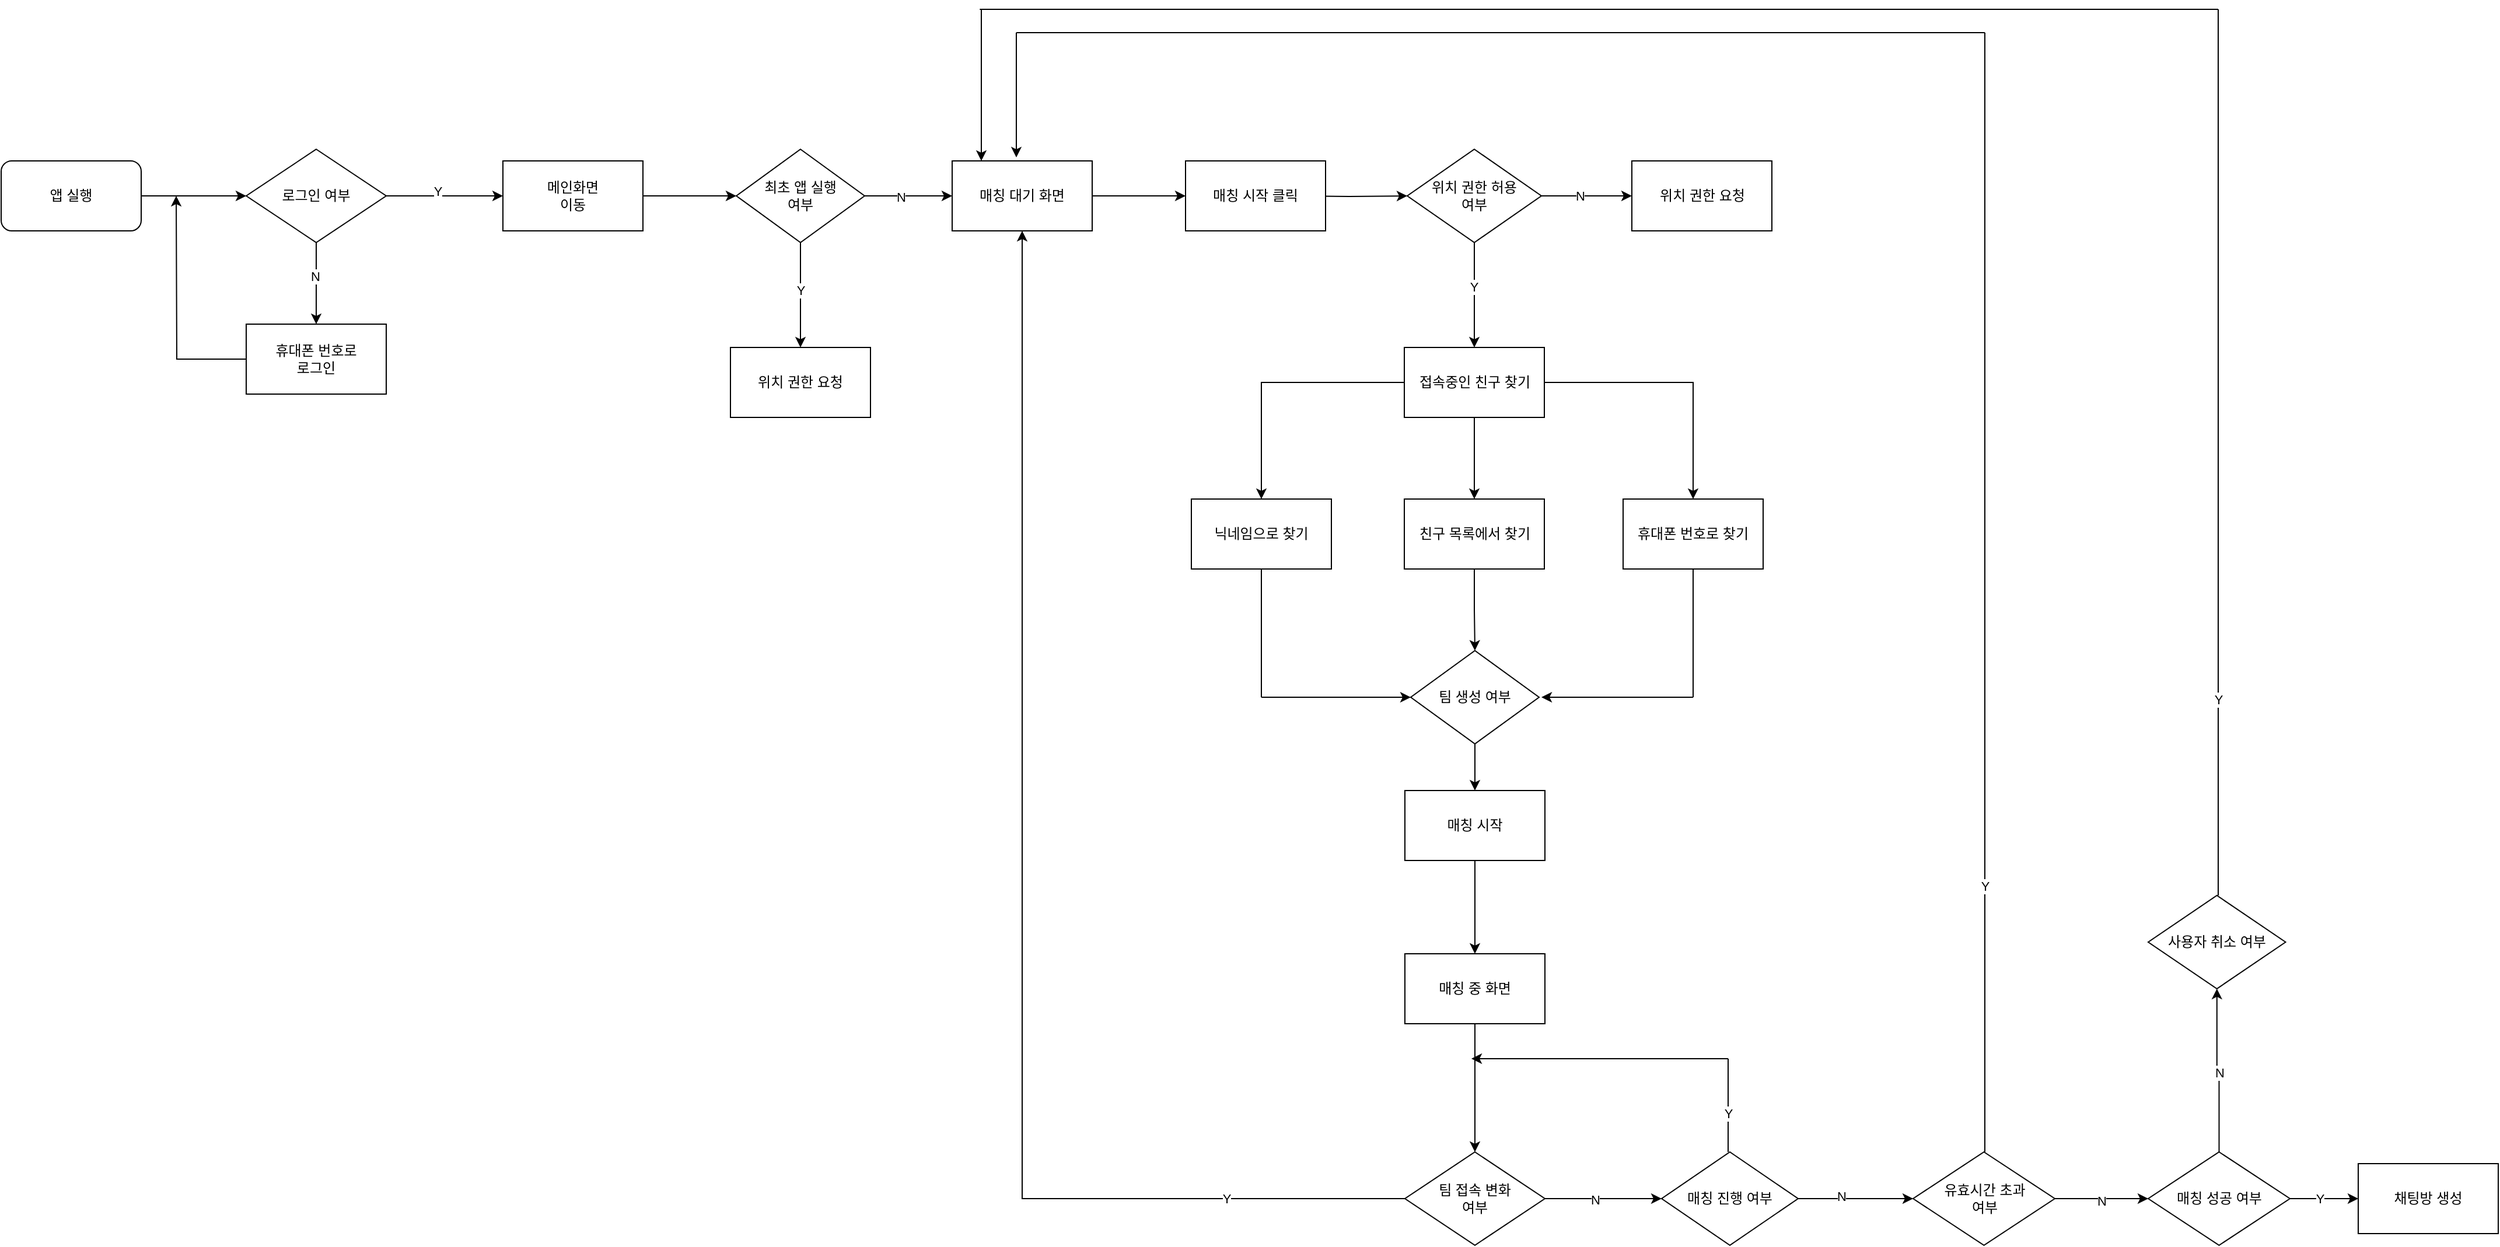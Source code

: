<mxfile version="22.1.3" type="github">
  <diagram name="페이지-1" id="e5oMKRUOVlU3u5aCqrZI">
    <mxGraphModel dx="792" dy="2183" grid="1" gridSize="10" guides="1" tooltips="1" connect="1" arrows="1" fold="1" page="1" pageScale="1" pageWidth="827" pageHeight="1169" math="0" shadow="0">
      <root>
        <mxCell id="0" />
        <mxCell id="1" parent="0" />
        <mxCell id="I8BUf6Ba05-fsz5HOskR-6" style="edgeStyle=orthogonalEdgeStyle;rounded=0;orthogonalLoop=1;jettySize=auto;html=1;entryX=0;entryY=0.5;entryDx=0;entryDy=0;" parent="1" source="I8BUf6Ba05-fsz5HOskR-1" target="I8BUf6Ba05-fsz5HOskR-2" edge="1">
          <mxGeometry relative="1" as="geometry" />
        </mxCell>
        <mxCell id="I8BUf6Ba05-fsz5HOskR-1" value="앱 실행" style="rounded=1;whiteSpace=wrap;html=1;" parent="1" vertex="1">
          <mxGeometry x="100" y="150" width="120" height="60" as="geometry" />
        </mxCell>
        <mxCell id="I8BUf6Ba05-fsz5HOskR-2" value="로그인 여부" style="rhombus;whiteSpace=wrap;html=1;" parent="1" vertex="1">
          <mxGeometry x="310" y="140" width="120" height="80" as="geometry" />
        </mxCell>
        <mxCell id="I8BUf6Ba05-fsz5HOskR-3" value="" style="endArrow=classic;html=1;rounded=0;" parent="1" edge="1">
          <mxGeometry width="50" height="50" relative="1" as="geometry">
            <mxPoint x="370" y="220" as="sourcePoint" />
            <mxPoint x="370" y="290" as="targetPoint" />
          </mxGeometry>
        </mxCell>
        <mxCell id="I8BUf6Ba05-fsz5HOskR-9" value="N" style="edgeLabel;html=1;align=center;verticalAlign=middle;resizable=0;points=[];" parent="I8BUf6Ba05-fsz5HOskR-3" vertex="1" connectable="0">
          <mxGeometry x="-0.171" y="-3" relative="1" as="geometry">
            <mxPoint x="2" as="offset" />
          </mxGeometry>
        </mxCell>
        <mxCell id="I8BUf6Ba05-fsz5HOskR-4" value="" style="endArrow=classic;html=1;rounded=0;" parent="1" edge="1">
          <mxGeometry width="50" height="50" relative="1" as="geometry">
            <mxPoint x="430" y="180" as="sourcePoint" />
            <mxPoint x="530" y="180" as="targetPoint" />
          </mxGeometry>
        </mxCell>
        <mxCell id="I8BUf6Ba05-fsz5HOskR-8" value="Y" style="edgeLabel;html=1;align=center;verticalAlign=middle;resizable=0;points=[];" parent="I8BUf6Ba05-fsz5HOskR-4" vertex="1" connectable="0">
          <mxGeometry x="-0.12" y="4" relative="1" as="geometry">
            <mxPoint as="offset" />
          </mxGeometry>
        </mxCell>
        <mxCell id="XiqiXXjmQKmeYjPqb1oR-11" style="edgeStyle=orthogonalEdgeStyle;rounded=0;orthogonalLoop=1;jettySize=auto;html=1;" edge="1" parent="1" source="I8BUf6Ba05-fsz5HOskR-7">
          <mxGeometry relative="1" as="geometry">
            <mxPoint x="250" y="180" as="targetPoint" />
          </mxGeometry>
        </mxCell>
        <mxCell id="I8BUf6Ba05-fsz5HOskR-7" value="휴대폰 번호로&lt;br&gt;로그인" style="rounded=0;whiteSpace=wrap;html=1;" parent="1" vertex="1">
          <mxGeometry x="310" y="290" width="120" height="60" as="geometry" />
        </mxCell>
        <mxCell id="XiqiXXjmQKmeYjPqb1oR-6" style="edgeStyle=orthogonalEdgeStyle;rounded=0;orthogonalLoop=1;jettySize=auto;html=1;entryX=0;entryY=0.5;entryDx=0;entryDy=0;" edge="1" parent="1" source="I8BUf6Ba05-fsz5HOskR-10">
          <mxGeometry relative="1" as="geometry">
            <mxPoint x="730" y="180" as="targetPoint" />
          </mxGeometry>
        </mxCell>
        <mxCell id="I8BUf6Ba05-fsz5HOskR-10" value="메인화면&lt;br&gt;이동" style="rounded=0;whiteSpace=wrap;html=1;" parent="1" vertex="1">
          <mxGeometry x="530" y="150" width="120" height="60" as="geometry" />
        </mxCell>
        <mxCell id="XiqiXXjmQKmeYjPqb1oR-18" value="" style="edgeStyle=orthogonalEdgeStyle;rounded=0;orthogonalLoop=1;jettySize=auto;html=1;" edge="1" parent="1" source="XiqiXXjmQKmeYjPqb1oR-16" target="XiqiXXjmQKmeYjPqb1oR-17">
          <mxGeometry relative="1" as="geometry" />
        </mxCell>
        <mxCell id="XiqiXXjmQKmeYjPqb1oR-19" value="Y" style="edgeLabel;html=1;align=center;verticalAlign=middle;resizable=0;points=[];" vertex="1" connectable="0" parent="XiqiXXjmQKmeYjPqb1oR-18">
          <mxGeometry x="-0.089" relative="1" as="geometry">
            <mxPoint as="offset" />
          </mxGeometry>
        </mxCell>
        <mxCell id="XiqiXXjmQKmeYjPqb1oR-21" value="" style="edgeStyle=orthogonalEdgeStyle;rounded=0;orthogonalLoop=1;jettySize=auto;html=1;" edge="1" parent="1" source="XiqiXXjmQKmeYjPqb1oR-16" target="XiqiXXjmQKmeYjPqb1oR-20">
          <mxGeometry relative="1" as="geometry" />
        </mxCell>
        <mxCell id="XiqiXXjmQKmeYjPqb1oR-22" value="N" style="edgeLabel;html=1;align=center;verticalAlign=middle;resizable=0;points=[];" vertex="1" connectable="0" parent="XiqiXXjmQKmeYjPqb1oR-21">
          <mxGeometry x="-0.173" y="-1" relative="1" as="geometry">
            <mxPoint as="offset" />
          </mxGeometry>
        </mxCell>
        <mxCell id="XiqiXXjmQKmeYjPqb1oR-16" value="최초 앱 실행&lt;br&gt;여부" style="rhombus;whiteSpace=wrap;html=1;" vertex="1" parent="1">
          <mxGeometry x="730" y="140" width="110" height="80" as="geometry" />
        </mxCell>
        <mxCell id="XiqiXXjmQKmeYjPqb1oR-17" value="위치 권한 요청" style="whiteSpace=wrap;html=1;" vertex="1" parent="1">
          <mxGeometry x="725" y="310" width="120" height="60" as="geometry" />
        </mxCell>
        <mxCell id="XiqiXXjmQKmeYjPqb1oR-24" value="" style="edgeStyle=orthogonalEdgeStyle;rounded=0;orthogonalLoop=1;jettySize=auto;html=1;" edge="1" parent="1" target="XiqiXXjmQKmeYjPqb1oR-23">
          <mxGeometry relative="1" as="geometry">
            <mxPoint x="1205" y="180" as="sourcePoint" />
          </mxGeometry>
        </mxCell>
        <mxCell id="XiqiXXjmQKmeYjPqb1oR-72" value="" style="edgeStyle=orthogonalEdgeStyle;rounded=0;orthogonalLoop=1;jettySize=auto;html=1;" edge="1" parent="1" source="XiqiXXjmQKmeYjPqb1oR-20" target="XiqiXXjmQKmeYjPqb1oR-71">
          <mxGeometry relative="1" as="geometry" />
        </mxCell>
        <mxCell id="XiqiXXjmQKmeYjPqb1oR-20" value="매칭 대기 화면" style="whiteSpace=wrap;html=1;" vertex="1" parent="1">
          <mxGeometry x="915" y="150" width="120" height="60" as="geometry" />
        </mxCell>
        <mxCell id="XiqiXXjmQKmeYjPqb1oR-26" value="" style="edgeStyle=orthogonalEdgeStyle;rounded=0;orthogonalLoop=1;jettySize=auto;html=1;" edge="1" parent="1" source="XiqiXXjmQKmeYjPqb1oR-23" target="XiqiXXjmQKmeYjPqb1oR-25">
          <mxGeometry relative="1" as="geometry" />
        </mxCell>
        <mxCell id="XiqiXXjmQKmeYjPqb1oR-30" value="N" style="edgeLabel;html=1;align=center;verticalAlign=middle;resizable=0;points=[];" vertex="1" connectable="0" parent="XiqiXXjmQKmeYjPqb1oR-26">
          <mxGeometry x="-0.148" relative="1" as="geometry">
            <mxPoint as="offset" />
          </mxGeometry>
        </mxCell>
        <mxCell id="XiqiXXjmQKmeYjPqb1oR-33" value="" style="edgeStyle=orthogonalEdgeStyle;rounded=0;orthogonalLoop=1;jettySize=auto;html=1;" edge="1" parent="1" source="XiqiXXjmQKmeYjPqb1oR-23" target="XiqiXXjmQKmeYjPqb1oR-32">
          <mxGeometry relative="1" as="geometry" />
        </mxCell>
        <mxCell id="XiqiXXjmQKmeYjPqb1oR-34" value="Y" style="edgeLabel;html=1;align=center;verticalAlign=middle;resizable=0;points=[];" vertex="1" connectable="0" parent="XiqiXXjmQKmeYjPqb1oR-33">
          <mxGeometry x="-0.156" y="-3" relative="1" as="geometry">
            <mxPoint x="2" as="offset" />
          </mxGeometry>
        </mxCell>
        <mxCell id="XiqiXXjmQKmeYjPqb1oR-23" value="위치 권한 허용&lt;br&gt;여부" style="rhombus;whiteSpace=wrap;html=1;" vertex="1" parent="1">
          <mxGeometry x="1305" y="140" width="115" height="80" as="geometry" />
        </mxCell>
        <mxCell id="XiqiXXjmQKmeYjPqb1oR-25" value="위치 권한 요청" style="whiteSpace=wrap;html=1;" vertex="1" parent="1">
          <mxGeometry x="1497.5" y="150" width="120" height="60" as="geometry" />
        </mxCell>
        <mxCell id="XiqiXXjmQKmeYjPqb1oR-41" style="edgeStyle=orthogonalEdgeStyle;rounded=0;orthogonalLoop=1;jettySize=auto;html=1;entryX=0.5;entryY=0;entryDx=0;entryDy=0;" edge="1" parent="1" source="XiqiXXjmQKmeYjPqb1oR-32" target="XiqiXXjmQKmeYjPqb1oR-39">
          <mxGeometry relative="1" as="geometry" />
        </mxCell>
        <mxCell id="XiqiXXjmQKmeYjPqb1oR-42" style="edgeStyle=orthogonalEdgeStyle;rounded=0;orthogonalLoop=1;jettySize=auto;html=1;entryX=0.5;entryY=0;entryDx=0;entryDy=0;" edge="1" parent="1" source="XiqiXXjmQKmeYjPqb1oR-32" target="XiqiXXjmQKmeYjPqb1oR-38">
          <mxGeometry relative="1" as="geometry" />
        </mxCell>
        <mxCell id="XiqiXXjmQKmeYjPqb1oR-43" style="edgeStyle=orthogonalEdgeStyle;rounded=0;orthogonalLoop=1;jettySize=auto;html=1;entryX=0.5;entryY=0;entryDx=0;entryDy=0;" edge="1" parent="1" source="XiqiXXjmQKmeYjPqb1oR-32" target="XiqiXXjmQKmeYjPqb1oR-40">
          <mxGeometry relative="1" as="geometry" />
        </mxCell>
        <mxCell id="XiqiXXjmQKmeYjPqb1oR-32" value="접속중인 친구 찾기" style="whiteSpace=wrap;html=1;" vertex="1" parent="1">
          <mxGeometry x="1302.5" y="310" width="120" height="60" as="geometry" />
        </mxCell>
        <mxCell id="XiqiXXjmQKmeYjPqb1oR-51" style="edgeStyle=orthogonalEdgeStyle;rounded=0;orthogonalLoop=1;jettySize=auto;html=1;entryX=0.5;entryY=0;entryDx=0;entryDy=0;" edge="1" parent="1" source="XiqiXXjmQKmeYjPqb1oR-38" target="XiqiXXjmQKmeYjPqb1oR-44">
          <mxGeometry relative="1" as="geometry" />
        </mxCell>
        <mxCell id="XiqiXXjmQKmeYjPqb1oR-38" value="친구 목록에서 찾기" style="rounded=0;whiteSpace=wrap;html=1;" vertex="1" parent="1">
          <mxGeometry x="1302.5" y="440" width="120" height="60" as="geometry" />
        </mxCell>
        <mxCell id="XiqiXXjmQKmeYjPqb1oR-39" value="닉네임으로 찾기" style="rounded=0;whiteSpace=wrap;html=1;" vertex="1" parent="1">
          <mxGeometry x="1120" y="440" width="120" height="60" as="geometry" />
        </mxCell>
        <mxCell id="XiqiXXjmQKmeYjPqb1oR-40" value="휴대폰 번호로 찾기" style="rounded=0;whiteSpace=wrap;html=1;" vertex="1" parent="1">
          <mxGeometry x="1490" y="440" width="120" height="60" as="geometry" />
        </mxCell>
        <mxCell id="XiqiXXjmQKmeYjPqb1oR-60" style="edgeStyle=orthogonalEdgeStyle;rounded=0;orthogonalLoop=1;jettySize=auto;html=1;entryX=0.5;entryY=0;entryDx=0;entryDy=0;" edge="1" parent="1" source="XiqiXXjmQKmeYjPqb1oR-44">
          <mxGeometry relative="1" as="geometry">
            <mxPoint x="1363" y="690" as="targetPoint" />
          </mxGeometry>
        </mxCell>
        <mxCell id="XiqiXXjmQKmeYjPqb1oR-44" value="팀 생성 여부" style="rhombus;whiteSpace=wrap;html=1;" vertex="1" parent="1">
          <mxGeometry x="1308" y="570" width="110" height="80" as="geometry" />
        </mxCell>
        <mxCell id="XiqiXXjmQKmeYjPqb1oR-48" value="" style="endArrow=none;html=1;rounded=0;" edge="1" parent="1">
          <mxGeometry width="50" height="50" relative="1" as="geometry">
            <mxPoint x="1180" y="610" as="sourcePoint" />
            <mxPoint x="1180" y="500" as="targetPoint" />
          </mxGeometry>
        </mxCell>
        <mxCell id="XiqiXXjmQKmeYjPqb1oR-49" value="" style="endArrow=classic;html=1;rounded=0;entryX=0;entryY=0.5;entryDx=0;entryDy=0;" edge="1" parent="1" target="XiqiXXjmQKmeYjPqb1oR-44">
          <mxGeometry width="50" height="50" relative="1" as="geometry">
            <mxPoint x="1180" y="610" as="sourcePoint" />
            <mxPoint x="1230" y="590" as="targetPoint" />
          </mxGeometry>
        </mxCell>
        <mxCell id="XiqiXXjmQKmeYjPqb1oR-53" value="" style="endArrow=none;html=1;rounded=0;" edge="1" parent="1">
          <mxGeometry width="50" height="50" relative="1" as="geometry">
            <mxPoint x="1550" y="610" as="sourcePoint" />
            <mxPoint x="1550" y="500" as="targetPoint" />
          </mxGeometry>
        </mxCell>
        <mxCell id="XiqiXXjmQKmeYjPqb1oR-54" value="" style="endArrow=classic;html=1;rounded=0;" edge="1" parent="1">
          <mxGeometry width="50" height="50" relative="1" as="geometry">
            <mxPoint x="1550" y="610" as="sourcePoint" />
            <mxPoint x="1420" y="610" as="targetPoint" />
          </mxGeometry>
        </mxCell>
        <mxCell id="XiqiXXjmQKmeYjPqb1oR-79" value="" style="edgeStyle=orthogonalEdgeStyle;rounded=0;orthogonalLoop=1;jettySize=auto;html=1;" edge="1" parent="1" source="XiqiXXjmQKmeYjPqb1oR-56" target="XiqiXXjmQKmeYjPqb1oR-78">
          <mxGeometry relative="1" as="geometry" />
        </mxCell>
        <mxCell id="XiqiXXjmQKmeYjPqb1oR-56" value="매칭 시작" style="whiteSpace=wrap;html=1;" vertex="1" parent="1">
          <mxGeometry x="1303" y="690" width="120" height="60" as="geometry" />
        </mxCell>
        <mxCell id="XiqiXXjmQKmeYjPqb1oR-74" style="edgeStyle=orthogonalEdgeStyle;rounded=0;orthogonalLoop=1;jettySize=auto;html=1;entryX=0.5;entryY=1;entryDx=0;entryDy=0;" edge="1" parent="1" source="XiqiXXjmQKmeYjPqb1oR-65" target="XiqiXXjmQKmeYjPqb1oR-20">
          <mxGeometry relative="1" as="geometry" />
        </mxCell>
        <mxCell id="XiqiXXjmQKmeYjPqb1oR-75" value="Y" style="edgeLabel;html=1;align=center;verticalAlign=middle;resizable=0;points=[];" vertex="1" connectable="0" parent="XiqiXXjmQKmeYjPqb1oR-74">
          <mxGeometry x="-0.736" y="2" relative="1" as="geometry">
            <mxPoint y="-2" as="offset" />
          </mxGeometry>
        </mxCell>
        <mxCell id="XiqiXXjmQKmeYjPqb1oR-83" value="" style="edgeStyle=orthogonalEdgeStyle;rounded=0;orthogonalLoop=1;jettySize=auto;html=1;" edge="1" parent="1" source="XiqiXXjmQKmeYjPqb1oR-65" target="XiqiXXjmQKmeYjPqb1oR-82">
          <mxGeometry relative="1" as="geometry" />
        </mxCell>
        <mxCell id="XiqiXXjmQKmeYjPqb1oR-84" value="N" style="edgeLabel;html=1;align=center;verticalAlign=middle;resizable=0;points=[];" vertex="1" connectable="0" parent="XiqiXXjmQKmeYjPqb1oR-83">
          <mxGeometry x="-0.14" y="-1" relative="1" as="geometry">
            <mxPoint as="offset" />
          </mxGeometry>
        </mxCell>
        <mxCell id="XiqiXXjmQKmeYjPqb1oR-65" value="팀 접속 변화&lt;br&gt;여부" style="rhombus;whiteSpace=wrap;html=1;" vertex="1" parent="1">
          <mxGeometry x="1303" y="1000" width="120" height="80" as="geometry" />
        </mxCell>
        <mxCell id="XiqiXXjmQKmeYjPqb1oR-71" value="매칭 시작 클릭" style="whiteSpace=wrap;html=1;" vertex="1" parent="1">
          <mxGeometry x="1115" y="150" width="120" height="60" as="geometry" />
        </mxCell>
        <mxCell id="XiqiXXjmQKmeYjPqb1oR-80" style="edgeStyle=orthogonalEdgeStyle;rounded=0;orthogonalLoop=1;jettySize=auto;html=1;" edge="1" parent="1" source="XiqiXXjmQKmeYjPqb1oR-78" target="XiqiXXjmQKmeYjPqb1oR-65">
          <mxGeometry relative="1" as="geometry" />
        </mxCell>
        <mxCell id="XiqiXXjmQKmeYjPqb1oR-78" value="매칭 중 화면" style="whiteSpace=wrap;html=1;" vertex="1" parent="1">
          <mxGeometry x="1303" y="830" width="120" height="60" as="geometry" />
        </mxCell>
        <mxCell id="XiqiXXjmQKmeYjPqb1oR-93" value="" style="edgeStyle=orthogonalEdgeStyle;rounded=0;orthogonalLoop=1;jettySize=auto;html=1;" edge="1" parent="1" source="XiqiXXjmQKmeYjPqb1oR-82" target="XiqiXXjmQKmeYjPqb1oR-92">
          <mxGeometry relative="1" as="geometry" />
        </mxCell>
        <mxCell id="XiqiXXjmQKmeYjPqb1oR-111" value="N" style="edgeLabel;html=1;align=center;verticalAlign=middle;resizable=0;points=[];" vertex="1" connectable="0" parent="XiqiXXjmQKmeYjPqb1oR-93">
          <mxGeometry x="-0.228" y="2" relative="1" as="geometry">
            <mxPoint x="-1" as="offset" />
          </mxGeometry>
        </mxCell>
        <mxCell id="XiqiXXjmQKmeYjPqb1oR-82" value="매칭 진행 여부" style="rhombus;whiteSpace=wrap;html=1;" vertex="1" parent="1">
          <mxGeometry x="1523" y="1000" width="117" height="80" as="geometry" />
        </mxCell>
        <mxCell id="XiqiXXjmQKmeYjPqb1oR-86" value="" style="endArrow=none;html=1;rounded=0;" edge="1" parent="1">
          <mxGeometry width="50" height="50" relative="1" as="geometry">
            <mxPoint x="1580" y="1000" as="sourcePoint" />
            <mxPoint x="1580" y="920" as="targetPoint" />
          </mxGeometry>
        </mxCell>
        <mxCell id="XiqiXXjmQKmeYjPqb1oR-88" value="Y" style="edgeLabel;html=1;align=center;verticalAlign=middle;resizable=0;points=[];" vertex="1" connectable="0" parent="XiqiXXjmQKmeYjPqb1oR-86">
          <mxGeometry x="-0.175" relative="1" as="geometry">
            <mxPoint as="offset" />
          </mxGeometry>
        </mxCell>
        <mxCell id="XiqiXXjmQKmeYjPqb1oR-87" value="" style="endArrow=classic;html=1;rounded=0;" edge="1" parent="1">
          <mxGeometry width="50" height="50" relative="1" as="geometry">
            <mxPoint x="1580" y="920" as="sourcePoint" />
            <mxPoint x="1360" y="920" as="targetPoint" />
          </mxGeometry>
        </mxCell>
        <mxCell id="XiqiXXjmQKmeYjPqb1oR-102" value="" style="edgeStyle=orthogonalEdgeStyle;rounded=0;orthogonalLoop=1;jettySize=auto;html=1;" edge="1" parent="1" source="XiqiXXjmQKmeYjPqb1oR-92" target="XiqiXXjmQKmeYjPqb1oR-101">
          <mxGeometry relative="1" as="geometry" />
        </mxCell>
        <mxCell id="XiqiXXjmQKmeYjPqb1oR-112" value="N" style="edgeLabel;html=1;align=center;verticalAlign=middle;resizable=0;points=[];" vertex="1" connectable="0" parent="XiqiXXjmQKmeYjPqb1oR-102">
          <mxGeometry x="0.017" y="-2" relative="1" as="geometry">
            <mxPoint x="-1" as="offset" />
          </mxGeometry>
        </mxCell>
        <mxCell id="XiqiXXjmQKmeYjPqb1oR-92" value="유효시간 초과&lt;br&gt;여부" style="rhombus;whiteSpace=wrap;html=1;" vertex="1" parent="1">
          <mxGeometry x="1738.5" y="1000" width="121.5" height="80" as="geometry" />
        </mxCell>
        <mxCell id="XiqiXXjmQKmeYjPqb1oR-94" value="" style="endArrow=none;html=1;rounded=0;" edge="1" parent="1">
          <mxGeometry width="50" height="50" relative="1" as="geometry">
            <mxPoint x="1800" y="1000" as="sourcePoint" />
            <mxPoint x="1800" y="40" as="targetPoint" />
          </mxGeometry>
        </mxCell>
        <mxCell id="XiqiXXjmQKmeYjPqb1oR-98" value="Y" style="edgeLabel;html=1;align=center;verticalAlign=middle;resizable=0;points=[];" vertex="1" connectable="0" parent="XiqiXXjmQKmeYjPqb1oR-94">
          <mxGeometry x="-0.525" y="-2" relative="1" as="geometry">
            <mxPoint x="-2" as="offset" />
          </mxGeometry>
        </mxCell>
        <mxCell id="XiqiXXjmQKmeYjPqb1oR-96" value="" style="endArrow=none;html=1;rounded=0;" edge="1" parent="1">
          <mxGeometry width="50" height="50" relative="1" as="geometry">
            <mxPoint x="1800" y="40" as="sourcePoint" />
            <mxPoint x="970" y="40" as="targetPoint" />
          </mxGeometry>
        </mxCell>
        <mxCell id="XiqiXXjmQKmeYjPqb1oR-97" value="" style="endArrow=classic;html=1;rounded=0;entryX=0.375;entryY=-0.05;entryDx=0;entryDy=0;entryPerimeter=0;" edge="1" parent="1">
          <mxGeometry width="50" height="50" relative="1" as="geometry">
            <mxPoint x="970" y="40" as="sourcePoint" />
            <mxPoint x="970" y="147" as="targetPoint" />
          </mxGeometry>
        </mxCell>
        <mxCell id="XiqiXXjmQKmeYjPqb1oR-104" value="" style="edgeStyle=orthogonalEdgeStyle;rounded=0;orthogonalLoop=1;jettySize=auto;html=1;" edge="1" parent="1" source="XiqiXXjmQKmeYjPqb1oR-101" target="XiqiXXjmQKmeYjPqb1oR-103">
          <mxGeometry relative="1" as="geometry" />
        </mxCell>
        <mxCell id="XiqiXXjmQKmeYjPqb1oR-113" value="Y" style="edgeLabel;html=1;align=center;verticalAlign=middle;resizable=0;points=[];" vertex="1" connectable="0" parent="XiqiXXjmQKmeYjPqb1oR-104">
          <mxGeometry x="-0.148" relative="1" as="geometry">
            <mxPoint as="offset" />
          </mxGeometry>
        </mxCell>
        <mxCell id="XiqiXXjmQKmeYjPqb1oR-106" value="" style="edgeStyle=orthogonalEdgeStyle;rounded=0;orthogonalLoop=1;jettySize=auto;html=1;" edge="1" parent="1" source="XiqiXXjmQKmeYjPqb1oR-101" target="XiqiXXjmQKmeYjPqb1oR-105">
          <mxGeometry relative="1" as="geometry" />
        </mxCell>
        <mxCell id="XiqiXXjmQKmeYjPqb1oR-114" value="N" style="edgeLabel;html=1;align=center;verticalAlign=middle;resizable=0;points=[];" vertex="1" connectable="0" parent="XiqiXXjmQKmeYjPqb1oR-106">
          <mxGeometry x="-0.011" y="2" relative="1" as="geometry">
            <mxPoint as="offset" />
          </mxGeometry>
        </mxCell>
        <mxCell id="XiqiXXjmQKmeYjPqb1oR-101" value="매칭 성공 여부" style="rhombus;whiteSpace=wrap;html=1;" vertex="1" parent="1">
          <mxGeometry x="1940" y="1000" width="121.5" height="80" as="geometry" />
        </mxCell>
        <mxCell id="XiqiXXjmQKmeYjPqb1oR-103" value="채팅방 생성" style="whiteSpace=wrap;html=1;" vertex="1" parent="1">
          <mxGeometry x="2120" y="1010" width="120" height="60" as="geometry" />
        </mxCell>
        <mxCell id="XiqiXXjmQKmeYjPqb1oR-105" value="사용자 취소 여부" style="rhombus;whiteSpace=wrap;html=1;" vertex="1" parent="1">
          <mxGeometry x="1940" y="780" width="117.75" height="80" as="geometry" />
        </mxCell>
        <mxCell id="XiqiXXjmQKmeYjPqb1oR-108" value="" style="endArrow=none;html=1;rounded=0;" edge="1" parent="1">
          <mxGeometry width="50" height="50" relative="1" as="geometry">
            <mxPoint x="2000" y="780" as="sourcePoint" />
            <mxPoint x="2000" y="20" as="targetPoint" />
          </mxGeometry>
        </mxCell>
        <mxCell id="XiqiXXjmQKmeYjPqb1oR-115" value="Y" style="edgeLabel;html=1;align=center;verticalAlign=middle;resizable=0;points=[];" vertex="1" connectable="0" parent="XiqiXXjmQKmeYjPqb1oR-108">
          <mxGeometry x="-0.557" y="-2" relative="1" as="geometry">
            <mxPoint x="-2" as="offset" />
          </mxGeometry>
        </mxCell>
        <mxCell id="XiqiXXjmQKmeYjPqb1oR-109" value="" style="endArrow=none;html=1;rounded=0;" edge="1" parent="1">
          <mxGeometry width="50" height="50" relative="1" as="geometry">
            <mxPoint x="938.667" y="20" as="sourcePoint" />
            <mxPoint x="2000" y="20" as="targetPoint" />
          </mxGeometry>
        </mxCell>
        <mxCell id="XiqiXXjmQKmeYjPqb1oR-110" value="" style="endArrow=classic;html=1;rounded=0;" edge="1" parent="1">
          <mxGeometry width="50" height="50" relative="1" as="geometry">
            <mxPoint x="940" y="20" as="sourcePoint" />
            <mxPoint x="940" y="150" as="targetPoint" />
          </mxGeometry>
        </mxCell>
      </root>
    </mxGraphModel>
  </diagram>
</mxfile>
